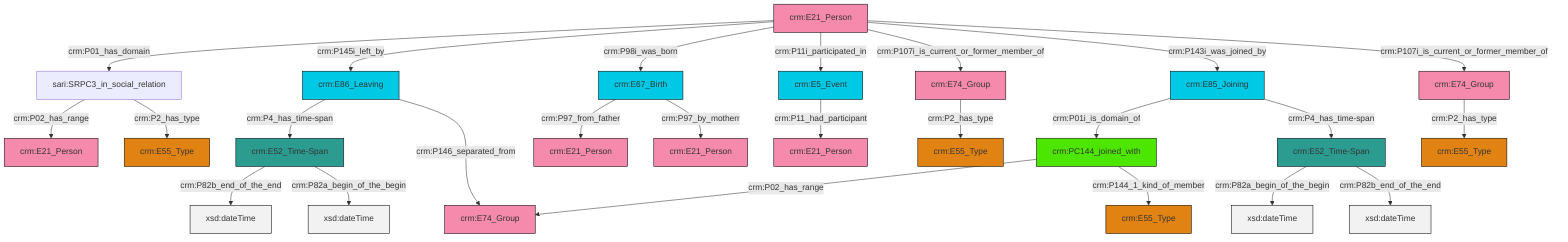 graph TD
classDef Literal fill:#f2f2f2,stroke:#000000;
classDef CRM_Entity fill:#FFFFFF,stroke:#000000;
classDef Temporal_Entity fill:#00C9E6, stroke:#000000;
classDef Type fill:#E18312, stroke:#000000;
classDef Time-Span fill:#2C9C91, stroke:#000000;
classDef Appellation fill:#FFEB7F, stroke:#000000;
classDef Place fill:#008836, stroke:#000000;
classDef Persistent_Item fill:#B266B2, stroke:#000000;
classDef Conceptual_Object fill:#FFD700, stroke:#000000;
classDef Physical_Thing fill:#D2B48C, stroke:#000000;
classDef Actor fill:#f58aad, stroke:#000000;
classDef PC_Classes fill:#4ce600, stroke:#000000;
classDef Multi fill:#cccccc,stroke:#000000;

4["crm:E21_Person"]:::Actor -->|crm:P01_has_domain| 14["sari:SRPC3_in_social_relation"]:::Default
15["crm:PC144_joined_with"]:::PC_Classes -->|crm:P02_has_range| 16["crm:E74_Group"]:::Actor
17["crm:E67_Birth"]:::Temporal_Entity -->|crm:P97_from_father| 12["crm:E21_Person"]:::Actor
14["sari:SRPC3_in_social_relation"]:::Default -->|crm:P02_has_range| 18["crm:E21_Person"]:::Actor
17["crm:E67_Birth"]:::Temporal_Entity -->|crm:P97_by_motherr| 8["crm:E21_Person"]:::Actor
0["crm:E52_Time-Span"]:::Time-Span -->|crm:P82a_begin_of_the_begin| 21[xsd:dateTime]:::Literal
22["crm:E5_Event"]:::Temporal_Entity -->|crm:P11_had_participant| 2["crm:E21_Person"]:::Actor
4["crm:E21_Person"]:::Actor -->|crm:P145i_left_by| 23["crm:E86_Leaving"]:::Temporal_Entity
4["crm:E21_Person"]:::Actor -->|crm:P98i_was_born| 17["crm:E67_Birth"]:::Temporal_Entity
31["crm:E85_Joining"]:::Temporal_Entity -->|crm:P01i_is_domain_of| 15["crm:PC144_joined_with"]:::PC_Classes
4["crm:E21_Person"]:::Actor -->|crm:P11i_participated_in| 22["crm:E5_Event"]:::Temporal_Entity
31["crm:E85_Joining"]:::Temporal_Entity -->|crm:P4_has_time-span| 0["crm:E52_Time-Span"]:::Time-Span
33["crm:E74_Group"]:::Actor -->|crm:P2_has_type| 29["crm:E55_Type"]:::Type
4["crm:E21_Person"]:::Actor -->|crm:P107i_is_current_or_former_member_of| 33["crm:E74_Group"]:::Actor
4["crm:E21_Person"]:::Actor -->|crm:P143i_was_joined_by| 31["crm:E85_Joining"]:::Temporal_Entity
23["crm:E86_Leaving"]:::Temporal_Entity -->|crm:P4_has_time-span| 10["crm:E52_Time-Span"]:::Time-Span
0["crm:E52_Time-Span"]:::Time-Span -->|crm:P82b_end_of_the_end| 37[xsd:dateTime]:::Literal
4["crm:E21_Person"]:::Actor -->|crm:P107i_is_current_or_former_member_of| 6["crm:E74_Group"]:::Actor
10["crm:E52_Time-Span"]:::Time-Span -->|crm:P82b_end_of_the_end| 38[xsd:dateTime]:::Literal
15["crm:PC144_joined_with"]:::PC_Classes -->|crm:P144_1_kind_of_member| 19["crm:E55_Type"]:::Type
10["crm:E52_Time-Span"]:::Time-Span -->|crm:P82a_begin_of_the_begin| 42[xsd:dateTime]:::Literal
14["sari:SRPC3_in_social_relation"]:::Default -->|crm:P2_has_type| 34["crm:E55_Type"]:::Type
23["crm:E86_Leaving"]:::Temporal_Entity -->|crm:P146_separated_from| 16["crm:E74_Group"]:::Actor
6["crm:E74_Group"]:::Actor -->|crm:P2_has_type| 24["crm:E55_Type"]:::Type